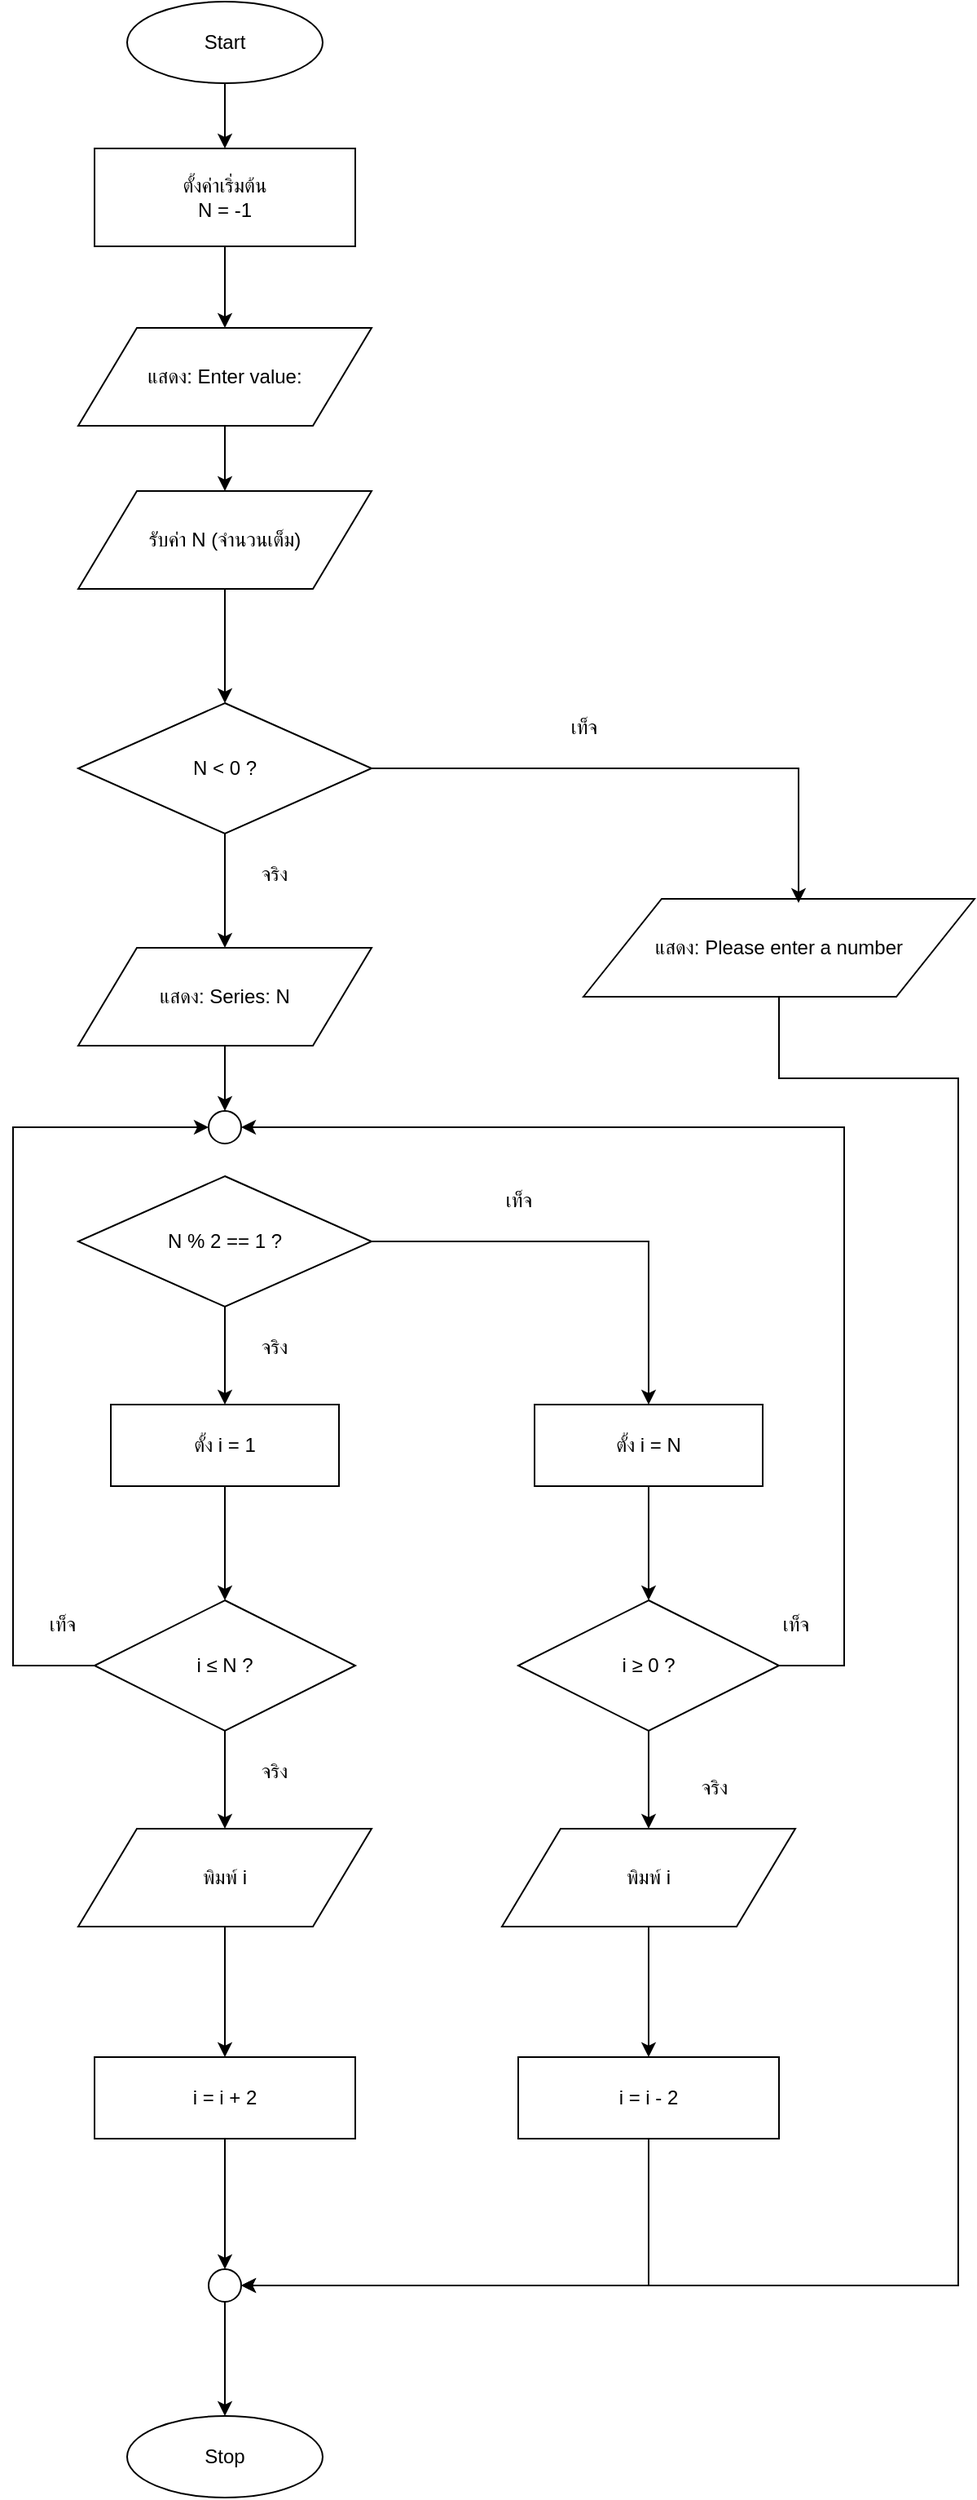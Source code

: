 <mxfile version="28.2.5">
  <diagram name="หน้า-1" id="1T5dIC3ivWv6FaNOQgws">
    <mxGraphModel dx="1491" dy="691" grid="1" gridSize="10" guides="1" tooltips="1" connect="1" arrows="1" fold="1" page="1" pageScale="1" pageWidth="827" pageHeight="1169" math="0" shadow="0">
      <root>
        <mxCell id="0" />
        <mxCell id="1" parent="0" />
        <mxCell id="bdFwNg8ENC1twVII3RLL-1" style="edgeStyle=orthogonalEdgeStyle;rounded=0;orthogonalLoop=1;jettySize=auto;html=1;entryX=0.5;entryY=0;entryDx=0;entryDy=0;" parent="1" source="bdFwNg8ENC1twVII3RLL-2" target="bdFwNg8ENC1twVII3RLL-4" edge="1">
          <mxGeometry relative="1" as="geometry" />
        </mxCell>
        <mxCell id="bdFwNg8ENC1twVII3RLL-2" value="Start" style="ellipse;whiteSpace=wrap;html=1;" parent="1" vertex="1">
          <mxGeometry x="490" y="300" width="120" height="50" as="geometry" />
        </mxCell>
        <mxCell id="bdFwNg8ENC1twVII3RLL-3" style="edgeStyle=orthogonalEdgeStyle;rounded=0;orthogonalLoop=1;jettySize=auto;html=1;entryX=0.5;entryY=0;entryDx=0;entryDy=0;" parent="1" source="bdFwNg8ENC1twVII3RLL-4" target="bdFwNg8ENC1twVII3RLL-6" edge="1">
          <mxGeometry relative="1" as="geometry" />
        </mxCell>
        <mxCell id="bdFwNg8ENC1twVII3RLL-4" value="ตั้งค่าเริ่มต้น&#xa;N = -1" style="whiteSpace=wrap;html=1;" parent="1" vertex="1">
          <mxGeometry x="470" y="390" width="160" height="60" as="geometry" />
        </mxCell>
        <mxCell id="bdFwNg8ENC1twVII3RLL-5" style="edgeStyle=orthogonalEdgeStyle;rounded=0;orthogonalLoop=1;jettySize=auto;html=1;entryX=0.5;entryY=0;entryDx=0;entryDy=0;" parent="1" source="bdFwNg8ENC1twVII3RLL-6" target="bdFwNg8ENC1twVII3RLL-8" edge="1">
          <mxGeometry relative="1" as="geometry" />
        </mxCell>
        <mxCell id="bdFwNg8ENC1twVII3RLL-6" value="แสดง: Enter value:" style="shape=parallelogram;perimeter=parallelogramPerimeter;whiteSpace=wrap;html=1;" parent="1" vertex="1">
          <mxGeometry x="460" y="500" width="180" height="60" as="geometry" />
        </mxCell>
        <mxCell id="bdFwNg8ENC1twVII3RLL-7" style="edgeStyle=orthogonalEdgeStyle;rounded=0;orthogonalLoop=1;jettySize=auto;html=1;entryX=0.5;entryY=0;entryDx=0;entryDy=0;" parent="1" source="bdFwNg8ENC1twVII3RLL-8" target="bdFwNg8ENC1twVII3RLL-10" edge="1">
          <mxGeometry relative="1" as="geometry" />
        </mxCell>
        <mxCell id="bdFwNg8ENC1twVII3RLL-8" value="รับค่า N (จำนวนเต็ม)" style="shape=parallelogram;perimeter=parallelogramPerimeter;whiteSpace=wrap;html=1;" parent="1" vertex="1">
          <mxGeometry x="460" y="600" width="180" height="60" as="geometry" />
        </mxCell>
        <mxCell id="bdFwNg8ENC1twVII3RLL-9" style="edgeStyle=orthogonalEdgeStyle;rounded=0;orthogonalLoop=1;jettySize=auto;html=1;entryX=0.5;entryY=0;entryDx=0;entryDy=0;" parent="1" source="bdFwNg8ENC1twVII3RLL-10" target="bdFwNg8ENC1twVII3RLL-15" edge="1">
          <mxGeometry relative="1" as="geometry" />
        </mxCell>
        <mxCell id="bdFwNg8ENC1twVII3RLL-10" value="N &lt; 0 ?" style="rhombus;whiteSpace=wrap;html=1;" parent="1" vertex="1">
          <mxGeometry x="460" y="730" width="180" height="80" as="geometry" />
        </mxCell>
        <mxCell id="bdFwNg8ENC1twVII3RLL-11" style="edgeStyle=orthogonalEdgeStyle;rounded=0;orthogonalLoop=1;jettySize=auto;html=1;entryX=1;entryY=0.5;entryDx=0;entryDy=0;exitX=0.5;exitY=1;exitDx=0;exitDy=0;" parent="1" source="bdFwNg8ENC1twVII3RLL-12" target="bdFwNg8ENC1twVII3RLL-39" edge="1">
          <mxGeometry relative="1" as="geometry">
            <Array as="points">
              <mxPoint x="890" y="960" />
              <mxPoint x="1000" y="960" />
              <mxPoint x="1000" y="1700" />
            </Array>
          </mxGeometry>
        </mxCell>
        <mxCell id="bdFwNg8ENC1twVII3RLL-12" value="แสดง: Please enter a number" style="shape=parallelogram;perimeter=parallelogramPerimeter;whiteSpace=wrap;html=1;" parent="1" vertex="1">
          <mxGeometry x="770" y="850" width="240" height="60" as="geometry" />
        </mxCell>
        <mxCell id="bdFwNg8ENC1twVII3RLL-13" value="Stop" style="ellipse;whiteSpace=wrap;html=1;" parent="1" vertex="1">
          <mxGeometry x="490" y="1780" width="120" height="50" as="geometry" />
        </mxCell>
        <mxCell id="bdFwNg8ENC1twVII3RLL-14" style="edgeStyle=orthogonalEdgeStyle;rounded=0;orthogonalLoop=1;jettySize=auto;html=1;entryX=0.5;entryY=0;entryDx=0;entryDy=0;" parent="1" source="bdFwNg8ENC1twVII3RLL-15" target="bdFwNg8ENC1twVII3RLL-40" edge="1">
          <mxGeometry relative="1" as="geometry" />
        </mxCell>
        <mxCell id="bdFwNg8ENC1twVII3RLL-15" value="แสดง: Series: N" style="shape=parallelogram;perimeter=parallelogramPerimeter;whiteSpace=wrap;html=1;" parent="1" vertex="1">
          <mxGeometry x="460" y="880" width="180" height="60" as="geometry" />
        </mxCell>
        <mxCell id="bdFwNg8ENC1twVII3RLL-16" style="edgeStyle=orthogonalEdgeStyle;rounded=0;orthogonalLoop=1;jettySize=auto;html=1;entryX=0.5;entryY=0;entryDx=0;entryDy=0;" parent="1" source="bdFwNg8ENC1twVII3RLL-18" target="bdFwNg8ENC1twVII3RLL-20" edge="1">
          <mxGeometry relative="1" as="geometry" />
        </mxCell>
        <mxCell id="bdFwNg8ENC1twVII3RLL-17" style="edgeStyle=orthogonalEdgeStyle;rounded=0;orthogonalLoop=1;jettySize=auto;html=1;entryX=0.5;entryY=0;entryDx=0;entryDy=0;" parent="1" source="bdFwNg8ENC1twVII3RLL-18" target="bdFwNg8ENC1twVII3RLL-29" edge="1">
          <mxGeometry relative="1" as="geometry" />
        </mxCell>
        <mxCell id="bdFwNg8ENC1twVII3RLL-18" value="N % 2 == 1 ?" style="rhombus;whiteSpace=wrap;html=1;" parent="1" vertex="1">
          <mxGeometry x="460" y="1020" width="180" height="80" as="geometry" />
        </mxCell>
        <mxCell id="bdFwNg8ENC1twVII3RLL-19" style="edgeStyle=orthogonalEdgeStyle;rounded=0;orthogonalLoop=1;jettySize=auto;html=1;entryX=0.5;entryY=0;entryDx=0;entryDy=0;" parent="1" source="bdFwNg8ENC1twVII3RLL-20" target="bdFwNg8ENC1twVII3RLL-23" edge="1">
          <mxGeometry relative="1" as="geometry" />
        </mxCell>
        <mxCell id="bdFwNg8ENC1twVII3RLL-20" value="ตั้ง i = 1" style="whiteSpace=wrap;html=1;" parent="1" vertex="1">
          <mxGeometry x="480" y="1160" width="140" height="50" as="geometry" />
        </mxCell>
        <mxCell id="bdFwNg8ENC1twVII3RLL-21" style="edgeStyle=orthogonalEdgeStyle;rounded=0;orthogonalLoop=1;jettySize=auto;html=1;entryX=0.5;entryY=0;entryDx=0;entryDy=0;" parent="1" source="bdFwNg8ENC1twVII3RLL-23" target="bdFwNg8ENC1twVII3RLL-25" edge="1">
          <mxGeometry relative="1" as="geometry" />
        </mxCell>
        <mxCell id="bdFwNg8ENC1twVII3RLL-22" style="edgeStyle=orthogonalEdgeStyle;rounded=0;orthogonalLoop=1;jettySize=auto;html=1;entryX=0;entryY=0.5;entryDx=0;entryDy=0;" parent="1" source="bdFwNg8ENC1twVII3RLL-23" target="bdFwNg8ENC1twVII3RLL-40" edge="1">
          <mxGeometry relative="1" as="geometry">
            <mxPoint x="390.0" y="980" as="targetPoint" />
            <Array as="points">
              <mxPoint x="420" y="1320" />
              <mxPoint x="420" y="990" />
            </Array>
          </mxGeometry>
        </mxCell>
        <mxCell id="bdFwNg8ENC1twVII3RLL-23" value="i ≤ N ?" style="rhombus;whiteSpace=wrap;html=1;" parent="1" vertex="1">
          <mxGeometry x="470" y="1280" width="160" height="80" as="geometry" />
        </mxCell>
        <mxCell id="bdFwNg8ENC1twVII3RLL-24" style="edgeStyle=orthogonalEdgeStyle;rounded=0;orthogonalLoop=1;jettySize=auto;html=1;entryX=0.5;entryY=0;entryDx=0;entryDy=0;" parent="1" source="bdFwNg8ENC1twVII3RLL-25" target="bdFwNg8ENC1twVII3RLL-27" edge="1">
          <mxGeometry relative="1" as="geometry" />
        </mxCell>
        <mxCell id="bdFwNg8ENC1twVII3RLL-25" value="พิมพ์ i" style="shape=parallelogram;perimeter=parallelogramPerimeter;whiteSpace=wrap;html=1;" parent="1" vertex="1">
          <mxGeometry x="460" y="1420" width="180" height="60" as="geometry" />
        </mxCell>
        <mxCell id="bdFwNg8ENC1twVII3RLL-26" style="edgeStyle=orthogonalEdgeStyle;rounded=0;orthogonalLoop=1;jettySize=auto;html=1;entryX=0.5;entryY=0;entryDx=0;entryDy=0;" parent="1" source="bdFwNg8ENC1twVII3RLL-27" target="bdFwNg8ENC1twVII3RLL-39" edge="1">
          <mxGeometry relative="1" as="geometry" />
        </mxCell>
        <mxCell id="bdFwNg8ENC1twVII3RLL-27" value="i = i + 2" style="whiteSpace=wrap;html=1;" parent="1" vertex="1">
          <mxGeometry x="470" y="1560" width="160" height="50" as="geometry" />
        </mxCell>
        <mxCell id="bdFwNg8ENC1twVII3RLL-28" style="edgeStyle=orthogonalEdgeStyle;rounded=0;orthogonalLoop=1;jettySize=auto;html=1;entryX=0.5;entryY=0;entryDx=0;entryDy=0;" parent="1" source="bdFwNg8ENC1twVII3RLL-29" target="bdFwNg8ENC1twVII3RLL-32" edge="1">
          <mxGeometry relative="1" as="geometry" />
        </mxCell>
        <mxCell id="bdFwNg8ENC1twVII3RLL-29" value="ตั้ง i = N" style="whiteSpace=wrap;html=1;" parent="1" vertex="1">
          <mxGeometry x="740" y="1160" width="140" height="50" as="geometry" />
        </mxCell>
        <mxCell id="bdFwNg8ENC1twVII3RLL-30" style="edgeStyle=orthogonalEdgeStyle;rounded=0;orthogonalLoop=1;jettySize=auto;html=1;entryX=0.5;entryY=0;entryDx=0;entryDy=0;" parent="1" source="bdFwNg8ENC1twVII3RLL-32" target="bdFwNg8ENC1twVII3RLL-34" edge="1">
          <mxGeometry relative="1" as="geometry" />
        </mxCell>
        <mxCell id="bdFwNg8ENC1twVII3RLL-31" style="edgeStyle=orthogonalEdgeStyle;rounded=0;orthogonalLoop=1;jettySize=auto;html=1;entryX=1;entryY=0.5;entryDx=0;entryDy=0;" parent="1" source="bdFwNg8ENC1twVII3RLL-32" target="bdFwNg8ENC1twVII3RLL-40" edge="1">
          <mxGeometry relative="1" as="geometry">
            <Array as="points">
              <mxPoint x="930" y="1320" />
              <mxPoint x="930" y="990" />
            </Array>
          </mxGeometry>
        </mxCell>
        <mxCell id="bdFwNg8ENC1twVII3RLL-32" value="i ≥ 0 ?" style="rhombus;whiteSpace=wrap;html=1;" parent="1" vertex="1">
          <mxGeometry x="730" y="1280" width="160" height="80" as="geometry" />
        </mxCell>
        <mxCell id="bdFwNg8ENC1twVII3RLL-33" style="edgeStyle=orthogonalEdgeStyle;rounded=0;orthogonalLoop=1;jettySize=auto;html=1;entryX=0.5;entryY=0;entryDx=0;entryDy=0;" parent="1" source="bdFwNg8ENC1twVII3RLL-34" target="bdFwNg8ENC1twVII3RLL-36" edge="1">
          <mxGeometry relative="1" as="geometry" />
        </mxCell>
        <mxCell id="bdFwNg8ENC1twVII3RLL-34" value="พิมพ์ i" style="shape=parallelogram;perimeter=parallelogramPerimeter;whiteSpace=wrap;html=1;" parent="1" vertex="1">
          <mxGeometry x="720" y="1420" width="180" height="60" as="geometry" />
        </mxCell>
        <mxCell id="bdFwNg8ENC1twVII3RLL-35" style="edgeStyle=orthogonalEdgeStyle;rounded=0;orthogonalLoop=1;jettySize=auto;html=1;entryX=1;entryY=0.5;entryDx=0;entryDy=0;exitX=0.5;exitY=1;exitDx=0;exitDy=0;" parent="1" source="bdFwNg8ENC1twVII3RLL-36" target="bdFwNg8ENC1twVII3RLL-39" edge="1">
          <mxGeometry relative="1" as="geometry" />
        </mxCell>
        <mxCell id="bdFwNg8ENC1twVII3RLL-36" value="i = i - 2" style="whiteSpace=wrap;html=1;" parent="1" vertex="1">
          <mxGeometry x="730" y="1560" width="160" height="50" as="geometry" />
        </mxCell>
        <mxCell id="bdFwNg8ENC1twVII3RLL-37" style="edgeStyle=orthogonalEdgeStyle;rounded=0;orthogonalLoop=1;jettySize=auto;html=1;entryX=0.55;entryY=0.042;entryDx=0;entryDy=0;entryPerimeter=0;" parent="1" source="bdFwNg8ENC1twVII3RLL-10" target="bdFwNg8ENC1twVII3RLL-12" edge="1">
          <mxGeometry relative="1" as="geometry" />
        </mxCell>
        <mxCell id="bdFwNg8ENC1twVII3RLL-38" style="edgeStyle=orthogonalEdgeStyle;rounded=0;orthogonalLoop=1;jettySize=auto;html=1;entryX=0.5;entryY=0;entryDx=0;entryDy=0;" parent="1" source="bdFwNg8ENC1twVII3RLL-39" target="bdFwNg8ENC1twVII3RLL-13" edge="1">
          <mxGeometry relative="1" as="geometry" />
        </mxCell>
        <mxCell id="bdFwNg8ENC1twVII3RLL-39" value="" style="ellipse;whiteSpace=wrap;html=1;aspect=fixed;" parent="1" vertex="1">
          <mxGeometry x="540" y="1690" width="20" height="20" as="geometry" />
        </mxCell>
        <mxCell id="bdFwNg8ENC1twVII3RLL-40" value="" style="ellipse;whiteSpace=wrap;html=1;aspect=fixed;" parent="1" vertex="1">
          <mxGeometry x="540" y="980" width="20" height="20" as="geometry" />
        </mxCell>
        <mxCell id="bdFwNg8ENC1twVII3RLL-41" value="จริง" style="text;html=1;align=center;verticalAlign=middle;resizable=0;points=[];autosize=1;strokeColor=none;fillColor=none;" parent="1" vertex="1">
          <mxGeometry x="560" y="820" width="40" height="30" as="geometry" />
        </mxCell>
        <mxCell id="bdFwNg8ENC1twVII3RLL-42" value="เท็จ" style="text;html=1;align=center;verticalAlign=middle;resizable=0;points=[];autosize=1;strokeColor=none;fillColor=none;" parent="1" vertex="1">
          <mxGeometry x="750" y="730" width="40" height="30" as="geometry" />
        </mxCell>
        <mxCell id="bdFwNg8ENC1twVII3RLL-43" value="จริง" style="text;html=1;align=center;verticalAlign=middle;resizable=0;points=[];autosize=1;strokeColor=none;fillColor=none;" parent="1" vertex="1">
          <mxGeometry x="560" y="1110" width="40" height="30" as="geometry" />
        </mxCell>
        <mxCell id="bdFwNg8ENC1twVII3RLL-44" value="เท็จ" style="text;html=1;align=center;verticalAlign=middle;resizable=0;points=[];autosize=1;strokeColor=none;fillColor=none;" parent="1" vertex="1">
          <mxGeometry x="710" y="1020" width="40" height="30" as="geometry" />
        </mxCell>
        <mxCell id="bdFwNg8ENC1twVII3RLL-45" value="จริง" style="text;html=1;align=center;verticalAlign=middle;resizable=0;points=[];autosize=1;strokeColor=none;fillColor=none;" parent="1" vertex="1">
          <mxGeometry x="560" y="1370" width="40" height="30" as="geometry" />
        </mxCell>
        <mxCell id="bdFwNg8ENC1twVII3RLL-46" value="จริง" style="text;html=1;align=center;verticalAlign=middle;resizable=0;points=[];autosize=1;strokeColor=none;fillColor=none;" parent="1" vertex="1">
          <mxGeometry x="830" y="1380" width="40" height="30" as="geometry" />
        </mxCell>
        <mxCell id="bdFwNg8ENC1twVII3RLL-47" value="เท็จ" style="text;html=1;align=center;verticalAlign=middle;resizable=0;points=[];autosize=1;strokeColor=none;fillColor=none;" parent="1" vertex="1">
          <mxGeometry x="430" y="1280" width="40" height="30" as="geometry" />
        </mxCell>
        <mxCell id="bdFwNg8ENC1twVII3RLL-48" value="เท็จ" style="text;html=1;align=center;verticalAlign=middle;resizable=0;points=[];autosize=1;strokeColor=none;fillColor=none;" parent="1" vertex="1">
          <mxGeometry x="880" y="1280" width="40" height="30" as="geometry" />
        </mxCell>
      </root>
    </mxGraphModel>
  </diagram>
</mxfile>
